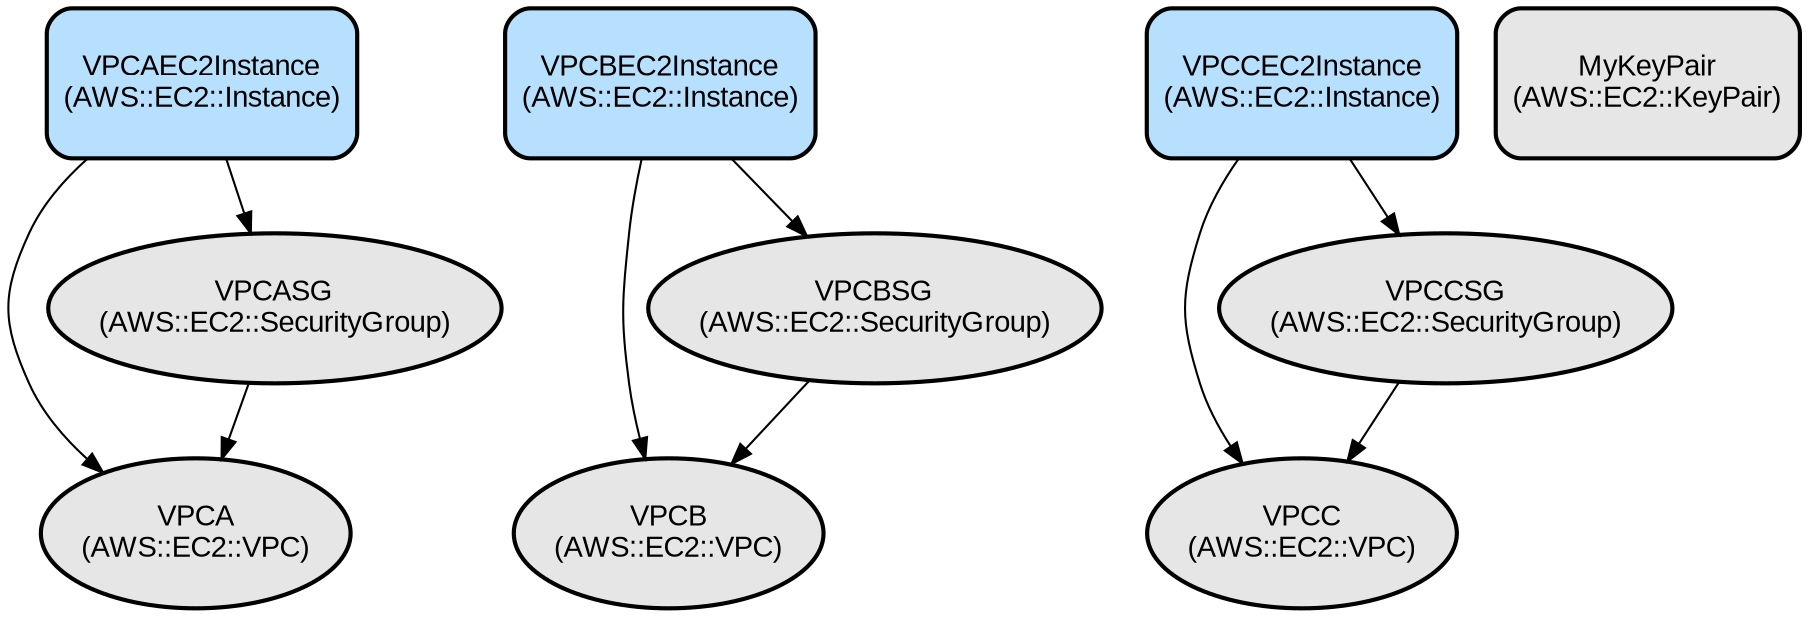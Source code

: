 digraph INFRA {
  node [ color = "black", fillcolor = "#E6E6E6", height =1, style = "filled,bold,rounded", fontname = "Arial" ];
  "VPCA" [ label = "VPCA
(AWS::EC2::VPC)" ];
  "VPCB" [ label = "VPCB
(AWS::EC2::VPC)" ];
  "VPCC" [ label = "VPCC
(AWS::EC2::VPC)" ];
  "VPCASG" [ label = "VPCASG
(AWS::EC2::SecurityGroup)" ];
  "VPCBSG" [ label = "VPCBSG
(AWS::EC2::SecurityGroup)" ];
  "VPCCSG" [ label = "VPCCSG
(AWS::EC2::SecurityGroup)" ];
  "VPCAEC2Instance" [ label = "VPCAEC2Instance
(AWS::EC2::Instance)", shape =rectangle, fillcolor = "#B7E0FF" ];
  "VPCBEC2Instance" [ label = "VPCBEC2Instance
(AWS::EC2::Instance)", shape =rectangle, fillcolor = "#B7E0FF" ];
  "VPCCEC2Instance" [ label = "VPCCEC2Instance
(AWS::EC2::Instance)", shape =rectangle, fillcolor = "#B7E0FF" ];
  "MyKeyPair" [ label = "MyKeyPair
(AWS::EC2::KeyPair)", shape =rectangle ];
  "VPCASG" -> "VPCA";
  "VPCBSG" -> "VPCB";
  "VPCCSG" -> "VPCC";
  "VPCAEC2Instance" -> "VPCA";
  "VPCAEC2Instance" -> "VPCASG";
  "VPCBEC2Instance" -> "VPCB";
  "VPCBEC2Instance" -> "VPCBSG";
  "VPCCEC2Instance" -> "VPCC";
  "VPCCEC2Instance" -> "VPCCSG";
}
